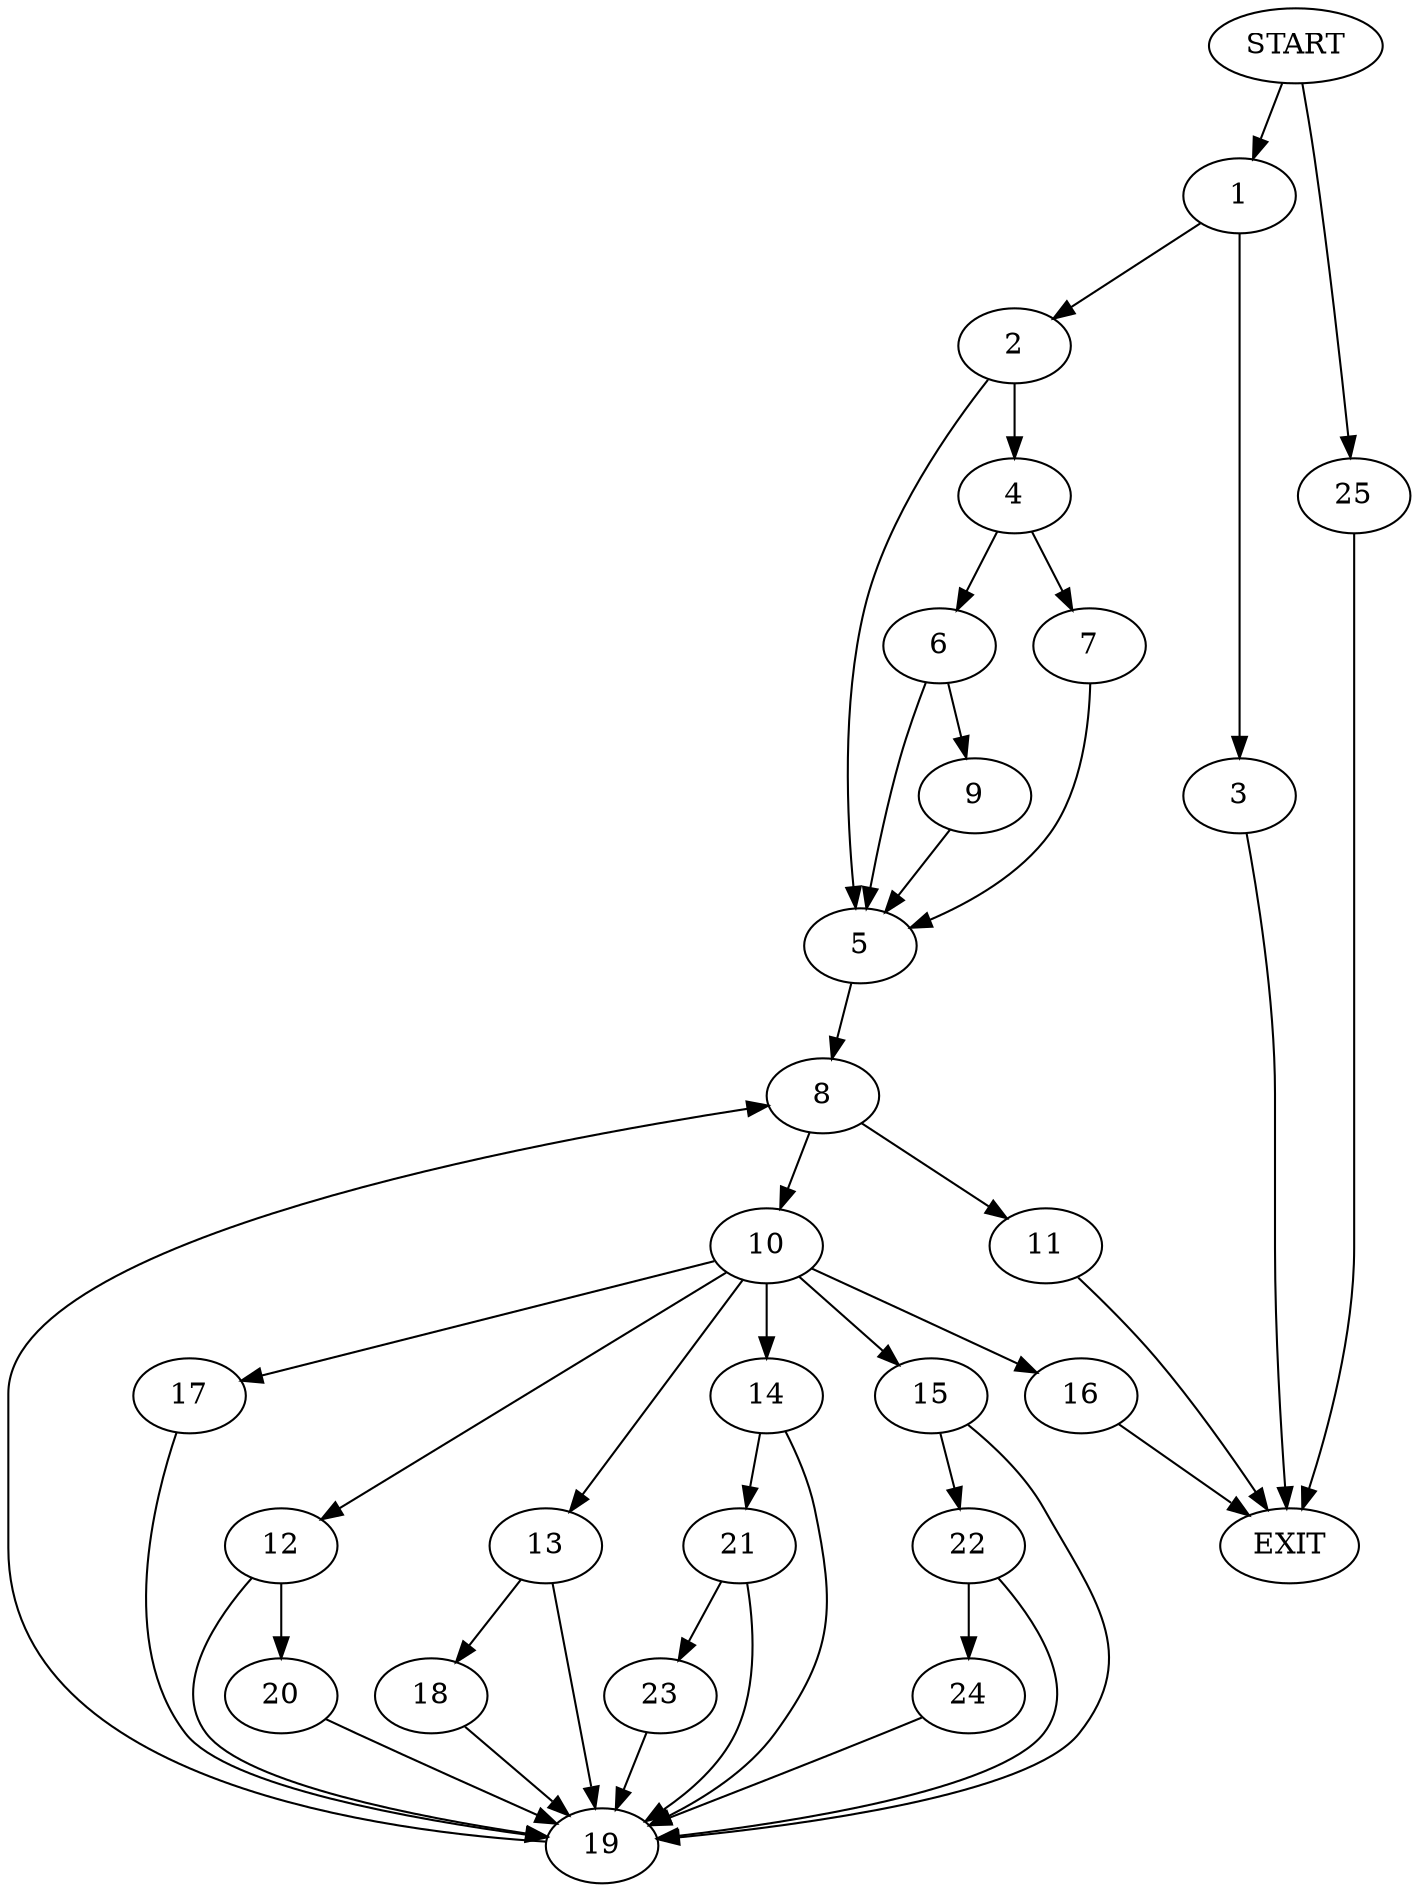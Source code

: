 digraph {
0 [label="START"]
26 [label="EXIT"]
0 -> 1
1 -> 2
1 -> 3
3 -> 26
2 -> 4
2 -> 5
4 -> 6
4 -> 7
5 -> 8
7 -> 5
6 -> 9
6 -> 5
9 -> 5
8 -> 10
8 -> 11
10 -> 12
10 -> 13
10 -> 14
10 -> 15
10 -> 16
10 -> 17
11 -> 26
16 -> 26
13 -> 18
13 -> 19
12 -> 20
12 -> 19
14 -> 21
14 -> 19
17 -> 19
15 -> 22
15 -> 19
19 -> 8
18 -> 19
20 -> 19
21 -> 23
21 -> 19
23 -> 19
22 -> 24
22 -> 19
24 -> 19
0 -> 25
25 -> 26
}
